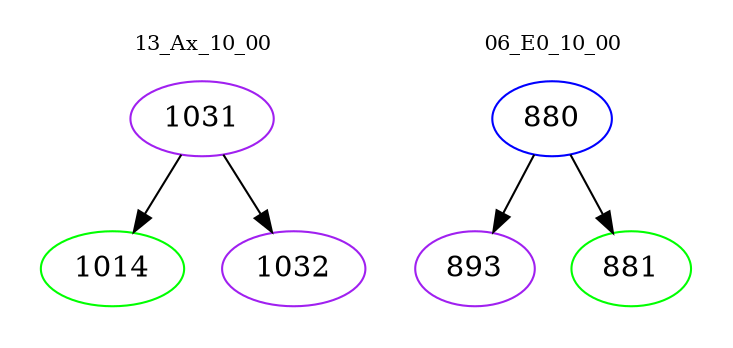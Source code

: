 digraph{
subgraph cluster_0 {
color = white
label = "13_Ax_10_00";
fontsize=10;
T0_1031 [label="1031", color="purple"]
T0_1031 -> T0_1014 [color="black"]
T0_1014 [label="1014", color="green"]
T0_1031 -> T0_1032 [color="black"]
T0_1032 [label="1032", color="purple"]
}
subgraph cluster_1 {
color = white
label = "06_E0_10_00";
fontsize=10;
T1_880 [label="880", color="blue"]
T1_880 -> T1_893 [color="black"]
T1_893 [label="893", color="purple"]
T1_880 -> T1_881 [color="black"]
T1_881 [label="881", color="green"]
}
}

